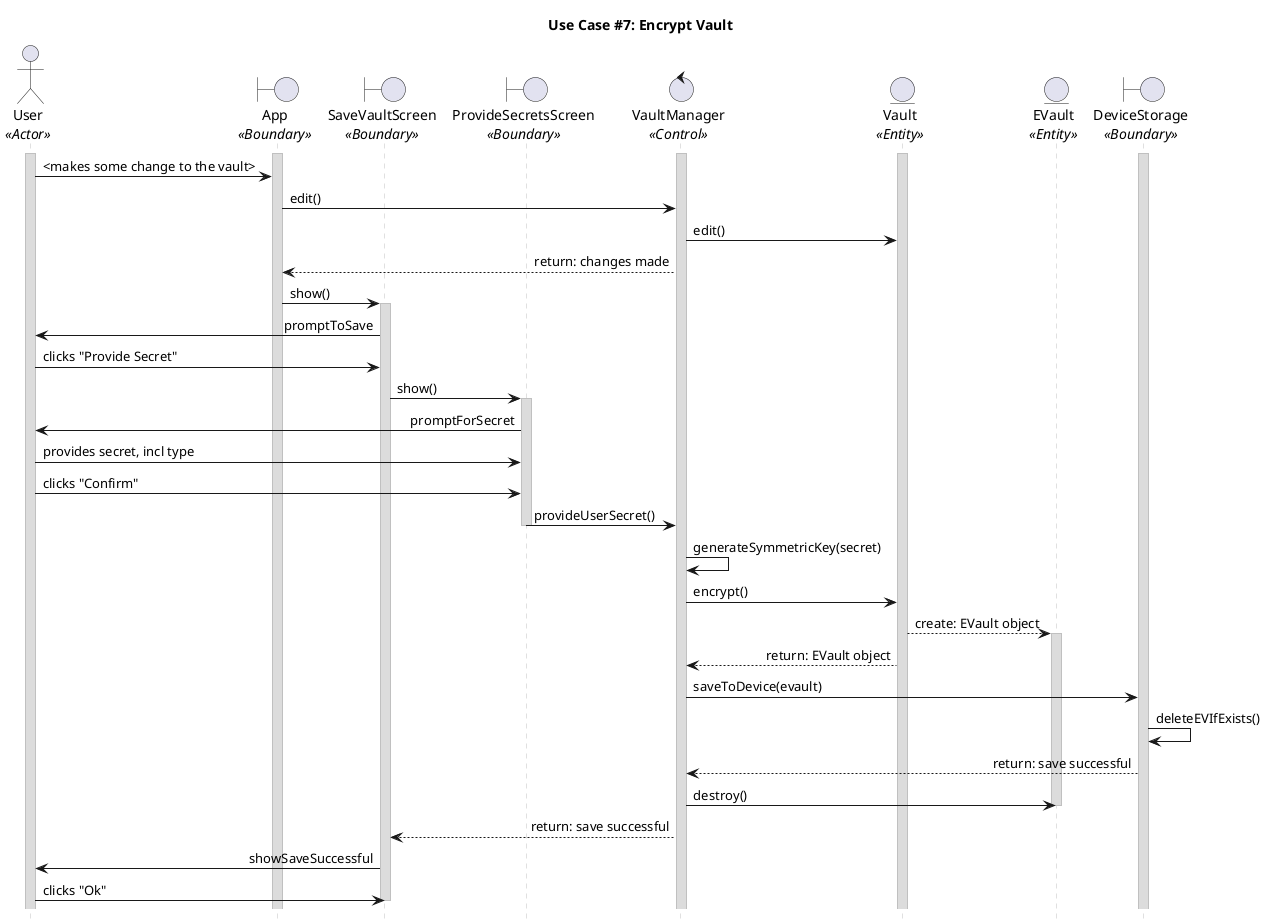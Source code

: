 @startuml uc07
title "Use Case #7: Encrypt Vault"

'Styling goes here
hide footbox
skinparam stereotypePosition bottom
skinparam sequenceMessageAlign direction
skinparam sequence {
	LifeLineBorderColor #Silver
	LifeLineBackgroundColor #Gainsboro
}

'Setup the objects involved here
actor User as u <<Actor>>
boundary App as a <<Boundary>>
boundary SaveVaultScreen as svs <<Boundary>>
boundary ProvideSecretsScreen as pss <<Boundary>>
control VaultManager as vm <<Control>>
entity Vault as v <<Entity>>
entity EVault as ev <<Entity>>
boundary DeviceStorage as ds <<Boundary>>

'Setup persistent objects here
activate u
activate a
activate vm
activate ds
activate v

'--- FLOW OF CONTROL STARTS HERE ---
'The user makes a change to the vault in some way.
u -> a: <makes some change to the vault>
a -> vm: edit()
vm -> v: edit()
vm --> a: return: changes made

'The user is prompted to provide a secret; can differ from the one previously provided.
a -> svs: show()
activate svs
svs -> u: promptToSave
u -> svs: clicks "Provide Secret"
svs -> pss: show()
activate pss
pss -> u: promptForSecret

'The user provides a secret to encrypt the vault with.
u -> pss: provides secret, incl type
u -> pss: clicks "Confirm"
pss -> vm: provideUserSecret()
deactivate pss

'The device transforms the secret into an equivalent symmetric key.
vm -> vm: generateSymmetricKey(secret)

'The symmetric key is used to encrypt the contents of the vault.
vm -> v: encrypt()
v --> ev: create: EVault object
activate ev
v --> vm: return: EVault object

'The encrypted vault is saved to local device storage.
vm -> ds: saveToDevice(evault)


'The old vault is deleted, if one already exists.
ds -> ds: deleteEVIfExists()

'Cleanup
ds --> vm: return: save successful
vm -> ev: destroy()
deactivate ev
vm --> svs: return: save successful
svs -> u: showSaveSuccessful
u -> svs: clicks "Ok"
deactivate svs
'--- FLOW OF CONTROL ENDS HERE   ---

@enduml
